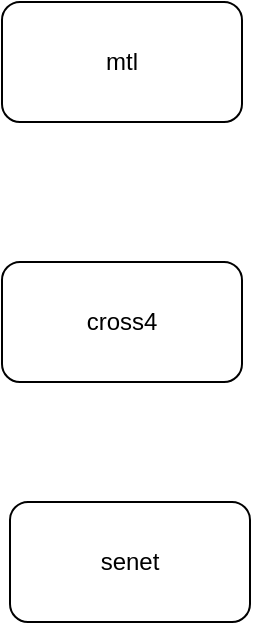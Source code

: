 <mxfile version="14.9.9" type="github">
  <diagram id="Hu9A67lHK1_YILvrhmEA" name="Page-1">
    <mxGraphModel dx="1042" dy="580" grid="1" gridSize="10" guides="1" tooltips="1" connect="1" arrows="1" fold="1" page="1" pageScale="1" pageWidth="827" pageHeight="1169" math="0" shadow="0">
      <root>
        <mxCell id="0" />
        <mxCell id="1" parent="0" />
        <mxCell id="BrYUTY2m9Xrkus8211UC-1" value="senet" style="rounded=1;whiteSpace=wrap;html=1;" vertex="1" parent="1">
          <mxGeometry x="354" y="400" width="120" height="60" as="geometry" />
        </mxCell>
        <mxCell id="BrYUTY2m9Xrkus8211UC-2" value="cross4" style="rounded=1;whiteSpace=wrap;html=1;" vertex="1" parent="1">
          <mxGeometry x="350" y="280" width="120" height="60" as="geometry" />
        </mxCell>
        <mxCell id="BrYUTY2m9Xrkus8211UC-3" value="mtl" style="rounded=1;whiteSpace=wrap;html=1;" vertex="1" parent="1">
          <mxGeometry x="350" y="150" width="120" height="60" as="geometry" />
        </mxCell>
      </root>
    </mxGraphModel>
  </diagram>
</mxfile>
